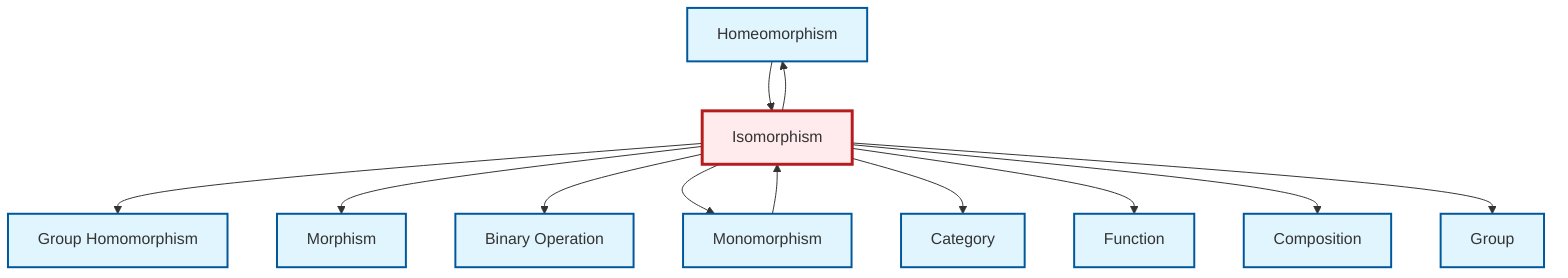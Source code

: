 graph TD
    classDef definition fill:#e1f5fe,stroke:#01579b,stroke-width:2px
    classDef theorem fill:#f3e5f5,stroke:#4a148c,stroke-width:2px
    classDef axiom fill:#fff3e0,stroke:#e65100,stroke-width:2px
    classDef example fill:#e8f5e9,stroke:#1b5e20,stroke-width:2px
    classDef current fill:#ffebee,stroke:#b71c1c,stroke-width:3px
    def-group["Group"]:::definition
    def-homeomorphism["Homeomorphism"]:::definition
    def-category["Category"]:::definition
    def-function["Function"]:::definition
    def-isomorphism["Isomorphism"]:::definition
    def-binary-operation["Binary Operation"]:::definition
    def-morphism["Morphism"]:::definition
    def-composition["Composition"]:::definition
    def-homomorphism["Group Homomorphism"]:::definition
    def-monomorphism["Monomorphism"]:::definition
    def-isomorphism --> def-homomorphism
    def-isomorphism --> def-morphism
    def-isomorphism --> def-binary-operation
    def-homeomorphism --> def-isomorphism
    def-isomorphism --> def-monomorphism
    def-isomorphism --> def-category
    def-isomorphism --> def-function
    def-isomorphism --> def-homeomorphism
    def-isomorphism --> def-composition
    def-isomorphism --> def-group
    def-monomorphism --> def-isomorphism
    class def-isomorphism current